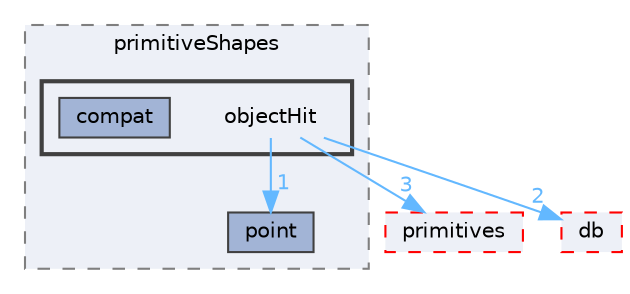 digraph "src/OpenFOAM/meshes/primitiveShapes/objectHit"
{
 // LATEX_PDF_SIZE
  bgcolor="transparent";
  edge [fontname=Helvetica,fontsize=10,labelfontname=Helvetica,labelfontsize=10];
  node [fontname=Helvetica,fontsize=10,shape=box,height=0.2,width=0.4];
  compound=true
  subgraph clusterdir_a36ac568b20b0ed2190ed53a491bc296 {
    graph [ bgcolor="#edf0f7", pencolor="grey50", label="primitiveShapes", fontname=Helvetica,fontsize=10 style="filled,dashed", URL="dir_a36ac568b20b0ed2190ed53a491bc296.html",tooltip=""]
  dir_cb34e2eea6ae8af2554e1d80aff9f166 [label="point", fillcolor="#a2b4d6", color="grey25", style="filled", URL="dir_cb34e2eea6ae8af2554e1d80aff9f166.html",tooltip=""];
  subgraph clusterdir_7bcf26a537537c6a3ac3b09fc24af38a {
    graph [ bgcolor="#edf0f7", pencolor="grey25", label="", fontname=Helvetica,fontsize=10 style="filled,bold", URL="dir_7bcf26a537537c6a3ac3b09fc24af38a.html",tooltip=""]
    dir_7bcf26a537537c6a3ac3b09fc24af38a [shape=plaintext, label="objectHit"];
  dir_7927700fe159785a1673db65d3640fe8 [label="compat", fillcolor="#a2b4d6", color="grey25", style="filled", URL="dir_7927700fe159785a1673db65d3640fe8.html",tooltip=""];
  }
  }
  dir_3e50f45338116b169052b428016851aa [label="primitives", fillcolor="#edf0f7", color="red", style="filled,dashed", URL="dir_3e50f45338116b169052b428016851aa.html",tooltip=""];
  dir_63c634f7a7cfd679ac26c67fb30fc32f [label="db", fillcolor="#edf0f7", color="red", style="filled,dashed", URL="dir_63c634f7a7cfd679ac26c67fb30fc32f.html",tooltip=""];
  dir_7bcf26a537537c6a3ac3b09fc24af38a->dir_3e50f45338116b169052b428016851aa [headlabel="3", labeldistance=1.5 headhref="dir_002656_003069.html" href="dir_002656_003069.html" color="steelblue1" fontcolor="steelblue1"];
  dir_7bcf26a537537c6a3ac3b09fc24af38a->dir_63c634f7a7cfd679ac26c67fb30fc32f [headlabel="2", labeldistance=1.5 headhref="dir_002656_000817.html" href="dir_002656_000817.html" color="steelblue1" fontcolor="steelblue1"];
  dir_7bcf26a537537c6a3ac3b09fc24af38a->dir_cb34e2eea6ae8af2554e1d80aff9f166 [headlabel="1", labeldistance=1.5 headhref="dir_002656_002934.html" href="dir_002656_002934.html" color="steelblue1" fontcolor="steelblue1"];
}
